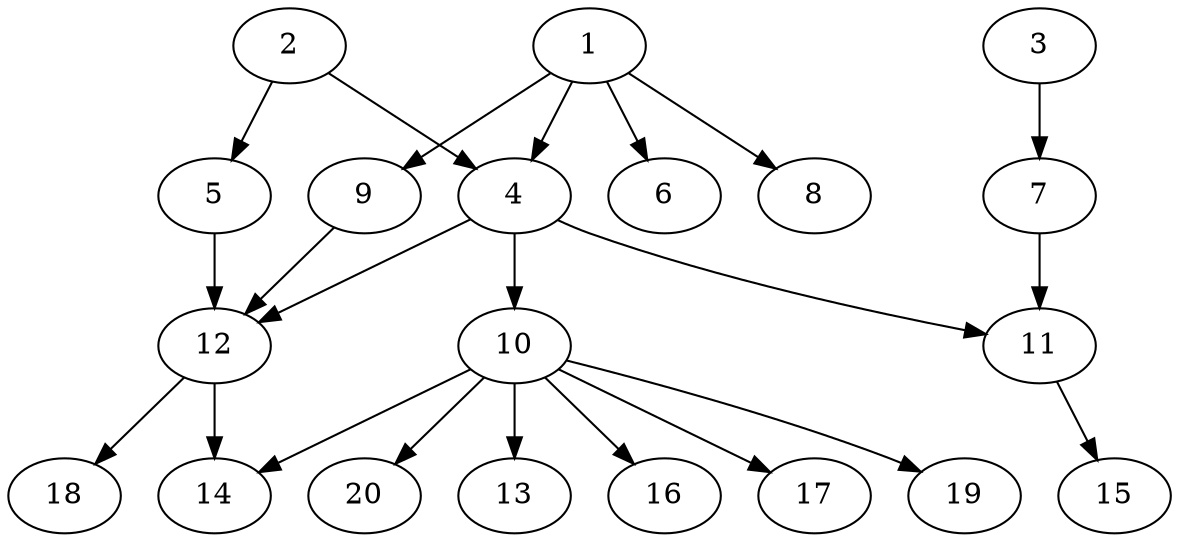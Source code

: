 // DAG automatically generated by daggen at Sat Jul 27 15:38:13 2019
// ./daggen --dot -n 20 --ccr 0.5 --fat 0.6 --regular 0.5 --density 0.4 --mindata 5242880 --maxdata 52428800 
digraph G {
  1 [size="102772736", alpha="0.10", expect_size="51386368"] 
  1 -> 4 [size ="51386368"]
  1 -> 6 [size ="51386368"]
  1 -> 8 [size ="51386368"]
  1 -> 9 [size ="51386368"]
  2 [size="80095232", alpha="0.06", expect_size="40047616"] 
  2 -> 4 [size ="40047616"]
  2 -> 5 [size ="40047616"]
  3 [size="61769728", alpha="0.19", expect_size="30884864"] 
  3 -> 7 [size ="30884864"]
  4 [size="57956352", alpha="0.06", expect_size="28978176"] 
  4 -> 10 [size ="28978176"]
  4 -> 11 [size ="28978176"]
  4 -> 12 [size ="28978176"]
  5 [size="21696512", alpha="0.05", expect_size="10848256"] 
  5 -> 12 [size ="10848256"]
  6 [size="39100416", alpha="0.03", expect_size="19550208"] 
  7 [size="20224000", alpha="0.15", expect_size="10112000"] 
  7 -> 11 [size ="10112000"]
  8 [size="63895552", alpha="0.04", expect_size="31947776"] 
  9 [size="99452928", alpha="0.17", expect_size="49726464"] 
  9 -> 12 [size ="49726464"]
  10 [size="16934912", alpha="0.00", expect_size="8467456"] 
  10 -> 13 [size ="8467456"]
  10 -> 14 [size ="8467456"]
  10 -> 16 [size ="8467456"]
  10 -> 17 [size ="8467456"]
  10 -> 19 [size ="8467456"]
  10 -> 20 [size ="8467456"]
  11 [size="11743232", alpha="0.18", expect_size="5871616"] 
  11 -> 15 [size ="5871616"]
  12 [size="58306560", alpha="0.20", expect_size="29153280"] 
  12 -> 14 [size ="29153280"]
  12 -> 18 [size ="29153280"]
  13 [size="85469184", alpha="0.08", expect_size="42734592"] 
  14 [size="78696448", alpha="0.18", expect_size="39348224"] 
  15 [size="12503040", alpha="0.05", expect_size="6251520"] 
  16 [size="37163008", alpha="0.10", expect_size="18581504"] 
  17 [size="48961536", alpha="0.01", expect_size="24480768"] 
  18 [size="25882624", alpha="0.16", expect_size="12941312"] 
  19 [size="43149312", alpha="0.05", expect_size="21574656"] 
  20 [size="30740480", alpha="0.07", expect_size="15370240"] 
}
